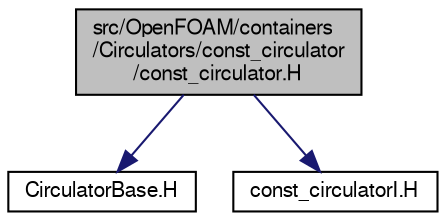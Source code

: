 digraph "src/OpenFOAM/containers/Circulators/const_circulator/const_circulator.H"
{
  bgcolor="transparent";
  edge [fontname="FreeSans",fontsize="10",labelfontname="FreeSans",labelfontsize="10"];
  node [fontname="FreeSans",fontsize="10",shape=record];
  Node0 [label="src/OpenFOAM/containers\l/Circulators/const_circulator\l/const_circulator.H",height=0.2,width=0.4,color="black", fillcolor="grey75", style="filled", fontcolor="black"];
  Node0 -> Node1 [color="midnightblue",fontsize="10",style="solid",fontname="FreeSans"];
  Node1 [label="CirculatorBase.H",height=0.2,width=0.4,color="black",URL="$a08417.html"];
  Node0 -> Node2 [color="midnightblue",fontsize="10",style="solid",fontname="FreeSans"];
  Node2 [label="const_circulatorI.H",height=0.2,width=0.4,color="black",URL="$a08423.html"];
}
